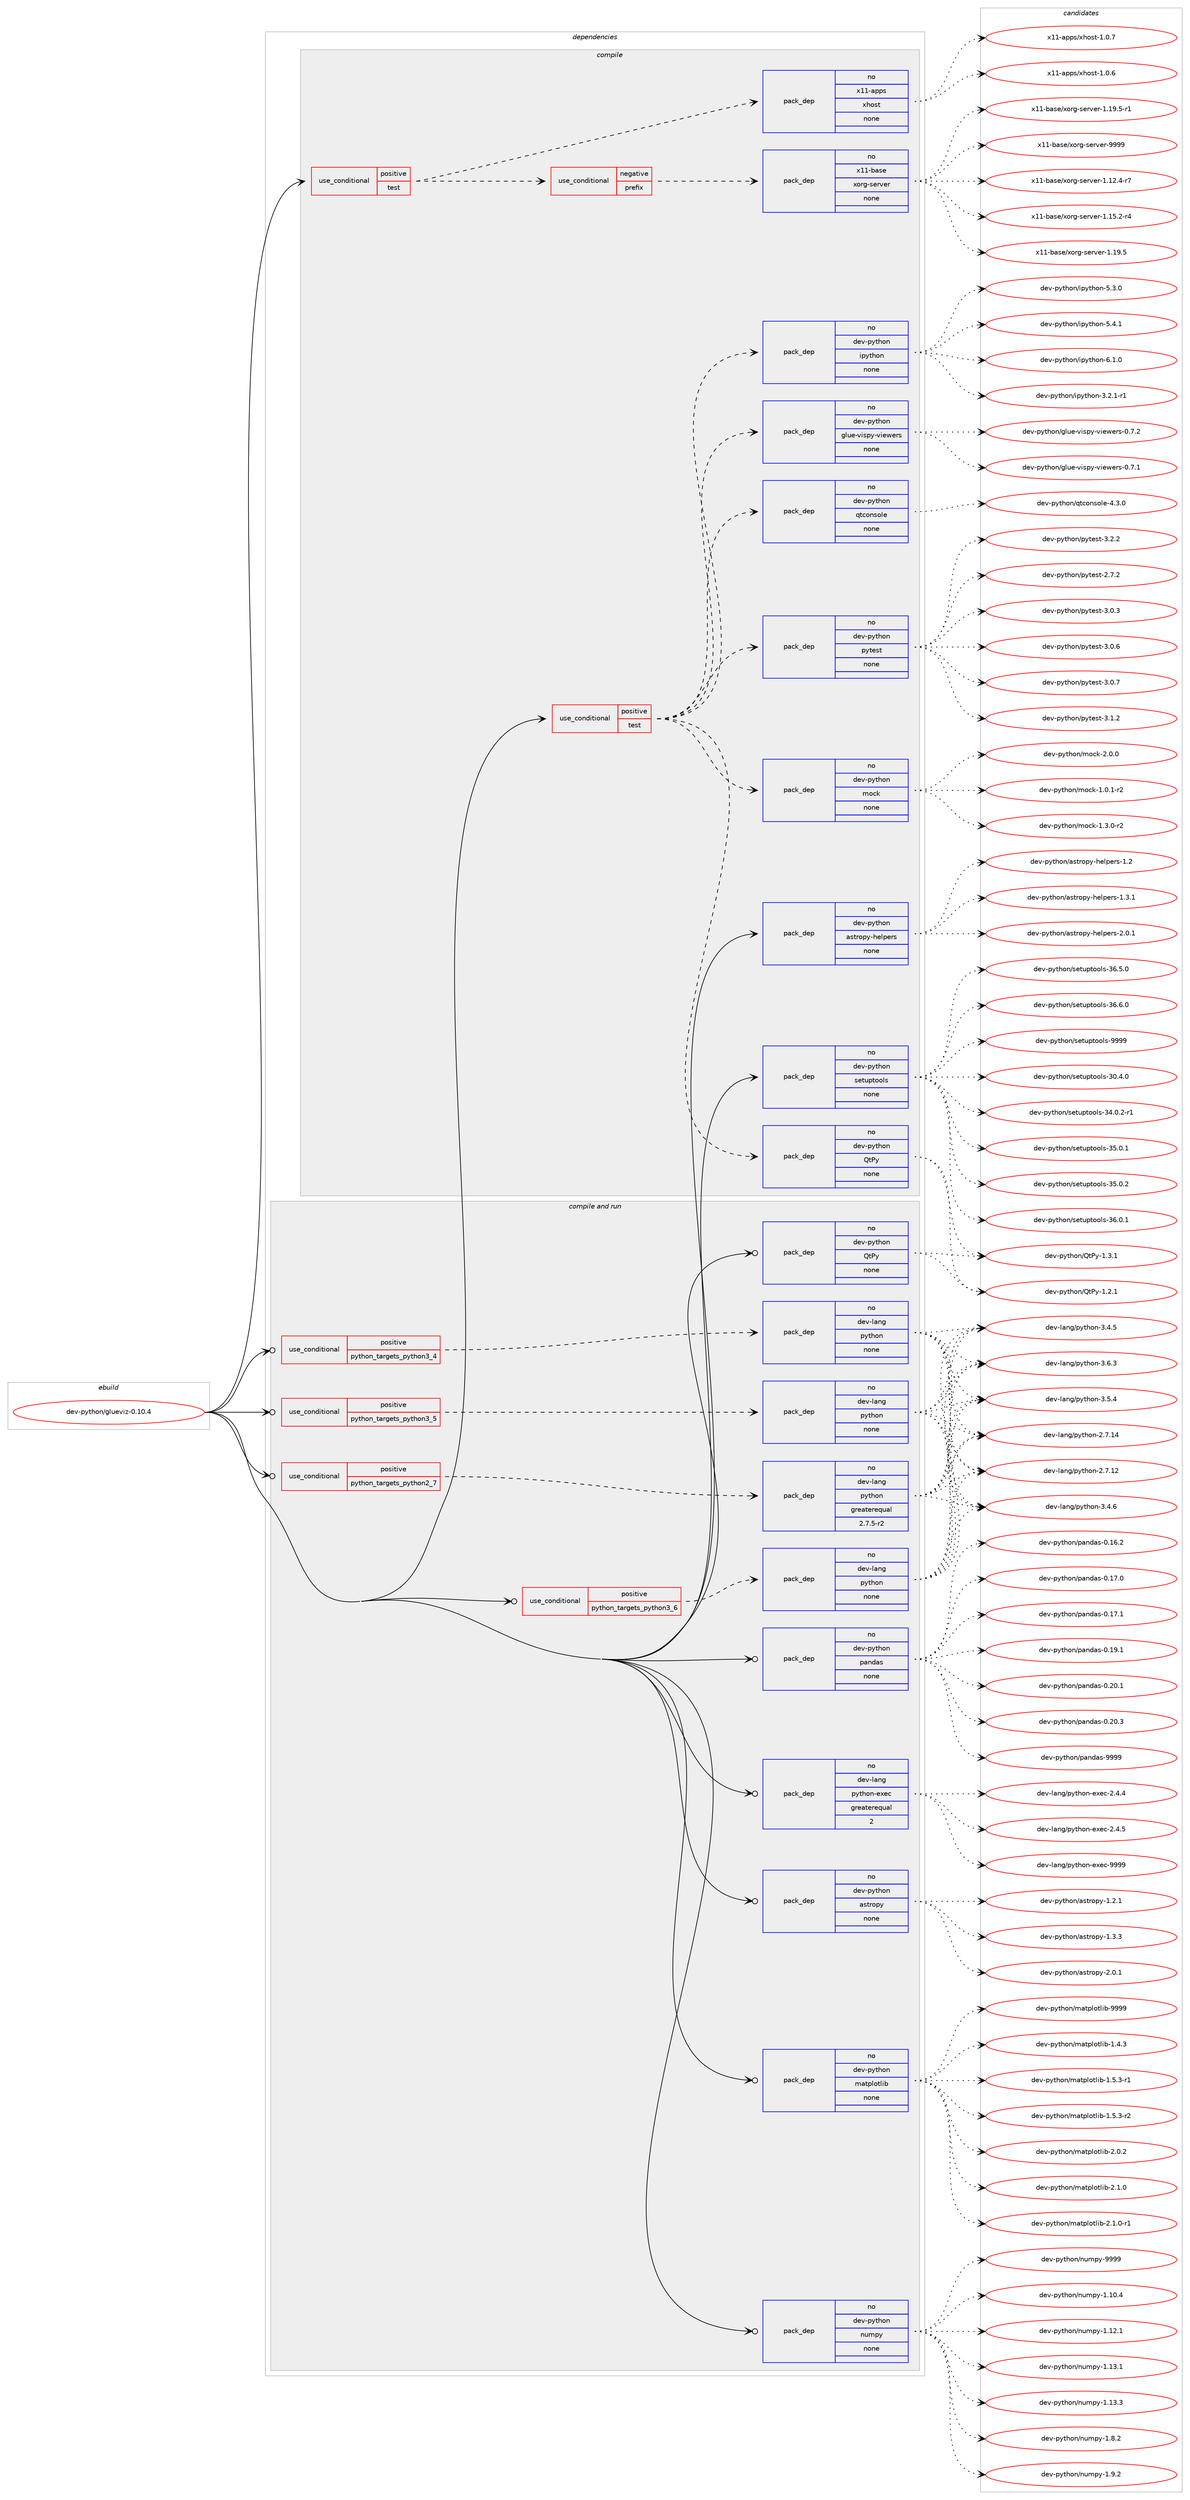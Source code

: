 digraph prolog {

# *************
# Graph options
# *************

newrank=true;
concentrate=true;
compound=true;
graph [rankdir=LR,fontname=Helvetica,fontsize=10,ranksep=1.5];#, ranksep=2.5, nodesep=0.2];
edge  [arrowhead=vee];
node  [fontname=Helvetica,fontsize=10];

# **********
# The ebuild
# **********

subgraph cluster_leftcol {
color=gray;
rank=same;
label=<<i>ebuild</i>>;
id [label="dev-python/glueviz-0.10.4", color=red, width=4, href="../dev-python/glueviz-0.10.4.svg"];
}

# ****************
# The dependencies
# ****************

subgraph cluster_midcol {
color=gray;
label=<<i>dependencies</i>>;
subgraph cluster_compile {
fillcolor="#eeeeee";
style=filled;
label=<<i>compile</i>>;
subgraph cond33346 {
dependency159223 [label=<<TABLE BORDER="0" CELLBORDER="1" CELLSPACING="0" CELLPADDING="4"><TR><TD ROWSPAN="3" CELLPADDING="10">use_conditional</TD></TR><TR><TD>positive</TD></TR><TR><TD>test</TD></TR></TABLE>>, shape=none, color=red];
subgraph cond33347 {
dependency159224 [label=<<TABLE BORDER="0" CELLBORDER="1" CELLSPACING="0" CELLPADDING="4"><TR><TD ROWSPAN="3" CELLPADDING="10">use_conditional</TD></TR><TR><TD>negative</TD></TR><TR><TD>prefix</TD></TR></TABLE>>, shape=none, color=red];
subgraph pack122037 {
dependency159225 [label=<<TABLE BORDER="0" CELLBORDER="1" CELLSPACING="0" CELLPADDING="4" WIDTH="220"><TR><TD ROWSPAN="6" CELLPADDING="30">pack_dep</TD></TR><TR><TD WIDTH="110">no</TD></TR><TR><TD>x11-base</TD></TR><TR><TD>xorg-server</TD></TR><TR><TD>none</TD></TR><TR><TD></TD></TR></TABLE>>, shape=none, color=blue];
}
dependency159224:e -> dependency159225:w [weight=20,style="dashed",arrowhead="vee"];
}
dependency159223:e -> dependency159224:w [weight=20,style="dashed",arrowhead="vee"];
subgraph pack122038 {
dependency159226 [label=<<TABLE BORDER="0" CELLBORDER="1" CELLSPACING="0" CELLPADDING="4" WIDTH="220"><TR><TD ROWSPAN="6" CELLPADDING="30">pack_dep</TD></TR><TR><TD WIDTH="110">no</TD></TR><TR><TD>x11-apps</TD></TR><TR><TD>xhost</TD></TR><TR><TD>none</TD></TR><TR><TD></TD></TR></TABLE>>, shape=none, color=blue];
}
dependency159223:e -> dependency159226:w [weight=20,style="dashed",arrowhead="vee"];
}
id:e -> dependency159223:w [weight=20,style="solid",arrowhead="vee"];
subgraph cond33348 {
dependency159227 [label=<<TABLE BORDER="0" CELLBORDER="1" CELLSPACING="0" CELLPADDING="4"><TR><TD ROWSPAN="3" CELLPADDING="10">use_conditional</TD></TR><TR><TD>positive</TD></TR><TR><TD>test</TD></TR></TABLE>>, shape=none, color=red];
subgraph pack122039 {
dependency159228 [label=<<TABLE BORDER="0" CELLBORDER="1" CELLSPACING="0" CELLPADDING="4" WIDTH="220"><TR><TD ROWSPAN="6" CELLPADDING="30">pack_dep</TD></TR><TR><TD WIDTH="110">no</TD></TR><TR><TD>dev-python</TD></TR><TR><TD>glue-vispy-viewers</TD></TR><TR><TD>none</TD></TR><TR><TD></TD></TR></TABLE>>, shape=none, color=blue];
}
dependency159227:e -> dependency159228:w [weight=20,style="dashed",arrowhead="vee"];
subgraph pack122040 {
dependency159229 [label=<<TABLE BORDER="0" CELLBORDER="1" CELLSPACING="0" CELLPADDING="4" WIDTH="220"><TR><TD ROWSPAN="6" CELLPADDING="30">pack_dep</TD></TR><TR><TD WIDTH="110">no</TD></TR><TR><TD>dev-python</TD></TR><TR><TD>ipython</TD></TR><TR><TD>none</TD></TR><TR><TD></TD></TR></TABLE>>, shape=none, color=blue];
}
dependency159227:e -> dependency159229:w [weight=20,style="dashed",arrowhead="vee"];
subgraph pack122041 {
dependency159230 [label=<<TABLE BORDER="0" CELLBORDER="1" CELLSPACING="0" CELLPADDING="4" WIDTH="220"><TR><TD ROWSPAN="6" CELLPADDING="30">pack_dep</TD></TR><TR><TD WIDTH="110">no</TD></TR><TR><TD>dev-python</TD></TR><TR><TD>mock</TD></TR><TR><TD>none</TD></TR><TR><TD></TD></TR></TABLE>>, shape=none, color=blue];
}
dependency159227:e -> dependency159230:w [weight=20,style="dashed",arrowhead="vee"];
subgraph pack122042 {
dependency159231 [label=<<TABLE BORDER="0" CELLBORDER="1" CELLSPACING="0" CELLPADDING="4" WIDTH="220"><TR><TD ROWSPAN="6" CELLPADDING="30">pack_dep</TD></TR><TR><TD WIDTH="110">no</TD></TR><TR><TD>dev-python</TD></TR><TR><TD>pytest</TD></TR><TR><TD>none</TD></TR><TR><TD></TD></TR></TABLE>>, shape=none, color=blue];
}
dependency159227:e -> dependency159231:w [weight=20,style="dashed",arrowhead="vee"];
subgraph pack122043 {
dependency159232 [label=<<TABLE BORDER="0" CELLBORDER="1" CELLSPACING="0" CELLPADDING="4" WIDTH="220"><TR><TD ROWSPAN="6" CELLPADDING="30">pack_dep</TD></TR><TR><TD WIDTH="110">no</TD></TR><TR><TD>dev-python</TD></TR><TR><TD>qtconsole</TD></TR><TR><TD>none</TD></TR><TR><TD></TD></TR></TABLE>>, shape=none, color=blue];
}
dependency159227:e -> dependency159232:w [weight=20,style="dashed",arrowhead="vee"];
subgraph pack122044 {
dependency159233 [label=<<TABLE BORDER="0" CELLBORDER="1" CELLSPACING="0" CELLPADDING="4" WIDTH="220"><TR><TD ROWSPAN="6" CELLPADDING="30">pack_dep</TD></TR><TR><TD WIDTH="110">no</TD></TR><TR><TD>dev-python</TD></TR><TR><TD>QtPy</TD></TR><TR><TD>none</TD></TR><TR><TD></TD></TR></TABLE>>, shape=none, color=blue];
}
dependency159227:e -> dependency159233:w [weight=20,style="dashed",arrowhead="vee"];
}
id:e -> dependency159227:w [weight=20,style="solid",arrowhead="vee"];
subgraph pack122045 {
dependency159234 [label=<<TABLE BORDER="0" CELLBORDER="1" CELLSPACING="0" CELLPADDING="4" WIDTH="220"><TR><TD ROWSPAN="6" CELLPADDING="30">pack_dep</TD></TR><TR><TD WIDTH="110">no</TD></TR><TR><TD>dev-python</TD></TR><TR><TD>astropy-helpers</TD></TR><TR><TD>none</TD></TR><TR><TD></TD></TR></TABLE>>, shape=none, color=blue];
}
id:e -> dependency159234:w [weight=20,style="solid",arrowhead="vee"];
subgraph pack122046 {
dependency159235 [label=<<TABLE BORDER="0" CELLBORDER="1" CELLSPACING="0" CELLPADDING="4" WIDTH="220"><TR><TD ROWSPAN="6" CELLPADDING="30">pack_dep</TD></TR><TR><TD WIDTH="110">no</TD></TR><TR><TD>dev-python</TD></TR><TR><TD>setuptools</TD></TR><TR><TD>none</TD></TR><TR><TD></TD></TR></TABLE>>, shape=none, color=blue];
}
id:e -> dependency159235:w [weight=20,style="solid",arrowhead="vee"];
}
subgraph cluster_compileandrun {
fillcolor="#eeeeee";
style=filled;
label=<<i>compile and run</i>>;
subgraph cond33349 {
dependency159236 [label=<<TABLE BORDER="0" CELLBORDER="1" CELLSPACING="0" CELLPADDING="4"><TR><TD ROWSPAN="3" CELLPADDING="10">use_conditional</TD></TR><TR><TD>positive</TD></TR><TR><TD>python_targets_python2_7</TD></TR></TABLE>>, shape=none, color=red];
subgraph pack122047 {
dependency159237 [label=<<TABLE BORDER="0" CELLBORDER="1" CELLSPACING="0" CELLPADDING="4" WIDTH="220"><TR><TD ROWSPAN="6" CELLPADDING="30">pack_dep</TD></TR><TR><TD WIDTH="110">no</TD></TR><TR><TD>dev-lang</TD></TR><TR><TD>python</TD></TR><TR><TD>greaterequal</TD></TR><TR><TD>2.7.5-r2</TD></TR></TABLE>>, shape=none, color=blue];
}
dependency159236:e -> dependency159237:w [weight=20,style="dashed",arrowhead="vee"];
}
id:e -> dependency159236:w [weight=20,style="solid",arrowhead="odotvee"];
subgraph cond33350 {
dependency159238 [label=<<TABLE BORDER="0" CELLBORDER="1" CELLSPACING="0" CELLPADDING="4"><TR><TD ROWSPAN="3" CELLPADDING="10">use_conditional</TD></TR><TR><TD>positive</TD></TR><TR><TD>python_targets_python3_4</TD></TR></TABLE>>, shape=none, color=red];
subgraph pack122048 {
dependency159239 [label=<<TABLE BORDER="0" CELLBORDER="1" CELLSPACING="0" CELLPADDING="4" WIDTH="220"><TR><TD ROWSPAN="6" CELLPADDING="30">pack_dep</TD></TR><TR><TD WIDTH="110">no</TD></TR><TR><TD>dev-lang</TD></TR><TR><TD>python</TD></TR><TR><TD>none</TD></TR><TR><TD></TD></TR></TABLE>>, shape=none, color=blue];
}
dependency159238:e -> dependency159239:w [weight=20,style="dashed",arrowhead="vee"];
}
id:e -> dependency159238:w [weight=20,style="solid",arrowhead="odotvee"];
subgraph cond33351 {
dependency159240 [label=<<TABLE BORDER="0" CELLBORDER="1" CELLSPACING="0" CELLPADDING="4"><TR><TD ROWSPAN="3" CELLPADDING="10">use_conditional</TD></TR><TR><TD>positive</TD></TR><TR><TD>python_targets_python3_5</TD></TR></TABLE>>, shape=none, color=red];
subgraph pack122049 {
dependency159241 [label=<<TABLE BORDER="0" CELLBORDER="1" CELLSPACING="0" CELLPADDING="4" WIDTH="220"><TR><TD ROWSPAN="6" CELLPADDING="30">pack_dep</TD></TR><TR><TD WIDTH="110">no</TD></TR><TR><TD>dev-lang</TD></TR><TR><TD>python</TD></TR><TR><TD>none</TD></TR><TR><TD></TD></TR></TABLE>>, shape=none, color=blue];
}
dependency159240:e -> dependency159241:w [weight=20,style="dashed",arrowhead="vee"];
}
id:e -> dependency159240:w [weight=20,style="solid",arrowhead="odotvee"];
subgraph cond33352 {
dependency159242 [label=<<TABLE BORDER="0" CELLBORDER="1" CELLSPACING="0" CELLPADDING="4"><TR><TD ROWSPAN="3" CELLPADDING="10">use_conditional</TD></TR><TR><TD>positive</TD></TR><TR><TD>python_targets_python3_6</TD></TR></TABLE>>, shape=none, color=red];
subgraph pack122050 {
dependency159243 [label=<<TABLE BORDER="0" CELLBORDER="1" CELLSPACING="0" CELLPADDING="4" WIDTH="220"><TR><TD ROWSPAN="6" CELLPADDING="30">pack_dep</TD></TR><TR><TD WIDTH="110">no</TD></TR><TR><TD>dev-lang</TD></TR><TR><TD>python</TD></TR><TR><TD>none</TD></TR><TR><TD></TD></TR></TABLE>>, shape=none, color=blue];
}
dependency159242:e -> dependency159243:w [weight=20,style="dashed",arrowhead="vee"];
}
id:e -> dependency159242:w [weight=20,style="solid",arrowhead="odotvee"];
subgraph pack122051 {
dependency159244 [label=<<TABLE BORDER="0" CELLBORDER="1" CELLSPACING="0" CELLPADDING="4" WIDTH="220"><TR><TD ROWSPAN="6" CELLPADDING="30">pack_dep</TD></TR><TR><TD WIDTH="110">no</TD></TR><TR><TD>dev-lang</TD></TR><TR><TD>python-exec</TD></TR><TR><TD>greaterequal</TD></TR><TR><TD>2</TD></TR></TABLE>>, shape=none, color=blue];
}
id:e -> dependency159244:w [weight=20,style="solid",arrowhead="odotvee"];
subgraph pack122052 {
dependency159245 [label=<<TABLE BORDER="0" CELLBORDER="1" CELLSPACING="0" CELLPADDING="4" WIDTH="220"><TR><TD ROWSPAN="6" CELLPADDING="30">pack_dep</TD></TR><TR><TD WIDTH="110">no</TD></TR><TR><TD>dev-python</TD></TR><TR><TD>QtPy</TD></TR><TR><TD>none</TD></TR><TR><TD></TD></TR></TABLE>>, shape=none, color=blue];
}
id:e -> dependency159245:w [weight=20,style="solid",arrowhead="odotvee"];
subgraph pack122053 {
dependency159246 [label=<<TABLE BORDER="0" CELLBORDER="1" CELLSPACING="0" CELLPADDING="4" WIDTH="220"><TR><TD ROWSPAN="6" CELLPADDING="30">pack_dep</TD></TR><TR><TD WIDTH="110">no</TD></TR><TR><TD>dev-python</TD></TR><TR><TD>astropy</TD></TR><TR><TD>none</TD></TR><TR><TD></TD></TR></TABLE>>, shape=none, color=blue];
}
id:e -> dependency159246:w [weight=20,style="solid",arrowhead="odotvee"];
subgraph pack122054 {
dependency159247 [label=<<TABLE BORDER="0" CELLBORDER="1" CELLSPACING="0" CELLPADDING="4" WIDTH="220"><TR><TD ROWSPAN="6" CELLPADDING="30">pack_dep</TD></TR><TR><TD WIDTH="110">no</TD></TR><TR><TD>dev-python</TD></TR><TR><TD>matplotlib</TD></TR><TR><TD>none</TD></TR><TR><TD></TD></TR></TABLE>>, shape=none, color=blue];
}
id:e -> dependency159247:w [weight=20,style="solid",arrowhead="odotvee"];
subgraph pack122055 {
dependency159248 [label=<<TABLE BORDER="0" CELLBORDER="1" CELLSPACING="0" CELLPADDING="4" WIDTH="220"><TR><TD ROWSPAN="6" CELLPADDING="30">pack_dep</TD></TR><TR><TD WIDTH="110">no</TD></TR><TR><TD>dev-python</TD></TR><TR><TD>numpy</TD></TR><TR><TD>none</TD></TR><TR><TD></TD></TR></TABLE>>, shape=none, color=blue];
}
id:e -> dependency159248:w [weight=20,style="solid",arrowhead="odotvee"];
subgraph pack122056 {
dependency159249 [label=<<TABLE BORDER="0" CELLBORDER="1" CELLSPACING="0" CELLPADDING="4" WIDTH="220"><TR><TD ROWSPAN="6" CELLPADDING="30">pack_dep</TD></TR><TR><TD WIDTH="110">no</TD></TR><TR><TD>dev-python</TD></TR><TR><TD>pandas</TD></TR><TR><TD>none</TD></TR><TR><TD></TD></TR></TABLE>>, shape=none, color=blue];
}
id:e -> dependency159249:w [weight=20,style="solid",arrowhead="odotvee"];
}
subgraph cluster_run {
fillcolor="#eeeeee";
style=filled;
label=<<i>run</i>>;
}
}

# **************
# The candidates
# **************

subgraph cluster_choices {
rank=same;
color=gray;
label=<<i>candidates</i>>;

subgraph choice122037 {
color=black;
nodesep=1;
choice12049494598971151014712011111410345115101114118101114454946495046524511455 [label="x11-base/xorg-server-1.12.4-r7", color=red, width=4,href="../x11-base/xorg-server-1.12.4-r7.svg"];
choice12049494598971151014712011111410345115101114118101114454946495346504511452 [label="x11-base/xorg-server-1.15.2-r4", color=red, width=4,href="../x11-base/xorg-server-1.15.2-r4.svg"];
choice1204949459897115101471201111141034511510111411810111445494649574653 [label="x11-base/xorg-server-1.19.5", color=red, width=4,href="../x11-base/xorg-server-1.19.5.svg"];
choice12049494598971151014712011111410345115101114118101114454946495746534511449 [label="x11-base/xorg-server-1.19.5-r1", color=red, width=4,href="../x11-base/xorg-server-1.19.5-r1.svg"];
choice120494945989711510147120111114103451151011141181011144557575757 [label="x11-base/xorg-server-9999", color=red, width=4,href="../x11-base/xorg-server-9999.svg"];
dependency159225:e -> choice12049494598971151014712011111410345115101114118101114454946495046524511455:w [style=dotted,weight="100"];
dependency159225:e -> choice12049494598971151014712011111410345115101114118101114454946495346504511452:w [style=dotted,weight="100"];
dependency159225:e -> choice1204949459897115101471201111141034511510111411810111445494649574653:w [style=dotted,weight="100"];
dependency159225:e -> choice12049494598971151014712011111410345115101114118101114454946495746534511449:w [style=dotted,weight="100"];
dependency159225:e -> choice120494945989711510147120111114103451151011141181011144557575757:w [style=dotted,weight="100"];
}
subgraph choice122038 {
color=black;
nodesep=1;
choice1204949459711211211547120104111115116454946484654 [label="x11-apps/xhost-1.0.6", color=red, width=4,href="../x11-apps/xhost-1.0.6.svg"];
choice1204949459711211211547120104111115116454946484655 [label="x11-apps/xhost-1.0.7", color=red, width=4,href="../x11-apps/xhost-1.0.7.svg"];
dependency159226:e -> choice1204949459711211211547120104111115116454946484654:w [style=dotted,weight="100"];
dependency159226:e -> choice1204949459711211211547120104111115116454946484655:w [style=dotted,weight="100"];
}
subgraph choice122039 {
color=black;
nodesep=1;
choice10010111845112121116104111110471031081171014511810511511212145118105101119101114115454846554649 [label="dev-python/glue-vispy-viewers-0.7.1", color=red, width=4,href="../dev-python/glue-vispy-viewers-0.7.1.svg"];
choice10010111845112121116104111110471031081171014511810511511212145118105101119101114115454846554650 [label="dev-python/glue-vispy-viewers-0.7.2", color=red, width=4,href="../dev-python/glue-vispy-viewers-0.7.2.svg"];
dependency159228:e -> choice10010111845112121116104111110471031081171014511810511511212145118105101119101114115454846554649:w [style=dotted,weight="100"];
dependency159228:e -> choice10010111845112121116104111110471031081171014511810511511212145118105101119101114115454846554650:w [style=dotted,weight="100"];
}
subgraph choice122040 {
color=black;
nodesep=1;
choice10010111845112121116104111110471051121211161041111104551465046494511449 [label="dev-python/ipython-3.2.1-r1", color=red, width=4,href="../dev-python/ipython-3.2.1-r1.svg"];
choice1001011184511212111610411111047105112121116104111110455346514648 [label="dev-python/ipython-5.3.0", color=red, width=4,href="../dev-python/ipython-5.3.0.svg"];
choice1001011184511212111610411111047105112121116104111110455346524649 [label="dev-python/ipython-5.4.1", color=red, width=4,href="../dev-python/ipython-5.4.1.svg"];
choice1001011184511212111610411111047105112121116104111110455446494648 [label="dev-python/ipython-6.1.0", color=red, width=4,href="../dev-python/ipython-6.1.0.svg"];
dependency159229:e -> choice10010111845112121116104111110471051121211161041111104551465046494511449:w [style=dotted,weight="100"];
dependency159229:e -> choice1001011184511212111610411111047105112121116104111110455346514648:w [style=dotted,weight="100"];
dependency159229:e -> choice1001011184511212111610411111047105112121116104111110455346524649:w [style=dotted,weight="100"];
dependency159229:e -> choice1001011184511212111610411111047105112121116104111110455446494648:w [style=dotted,weight="100"];
}
subgraph choice122041 {
color=black;
nodesep=1;
choice1001011184511212111610411111047109111991074549464846494511450 [label="dev-python/mock-1.0.1-r2", color=red, width=4,href="../dev-python/mock-1.0.1-r2.svg"];
choice1001011184511212111610411111047109111991074549465146484511450 [label="dev-python/mock-1.3.0-r2", color=red, width=4,href="../dev-python/mock-1.3.0-r2.svg"];
choice100101118451121211161041111104710911199107455046484648 [label="dev-python/mock-2.0.0", color=red, width=4,href="../dev-python/mock-2.0.0.svg"];
dependency159230:e -> choice1001011184511212111610411111047109111991074549464846494511450:w [style=dotted,weight="100"];
dependency159230:e -> choice1001011184511212111610411111047109111991074549465146484511450:w [style=dotted,weight="100"];
dependency159230:e -> choice100101118451121211161041111104710911199107455046484648:w [style=dotted,weight="100"];
}
subgraph choice122042 {
color=black;
nodesep=1;
choice1001011184511212111610411111047112121116101115116455046554650 [label="dev-python/pytest-2.7.2", color=red, width=4,href="../dev-python/pytest-2.7.2.svg"];
choice1001011184511212111610411111047112121116101115116455146484651 [label="dev-python/pytest-3.0.3", color=red, width=4,href="../dev-python/pytest-3.0.3.svg"];
choice1001011184511212111610411111047112121116101115116455146484654 [label="dev-python/pytest-3.0.6", color=red, width=4,href="../dev-python/pytest-3.0.6.svg"];
choice1001011184511212111610411111047112121116101115116455146484655 [label="dev-python/pytest-3.0.7", color=red, width=4,href="../dev-python/pytest-3.0.7.svg"];
choice1001011184511212111610411111047112121116101115116455146494650 [label="dev-python/pytest-3.1.2", color=red, width=4,href="../dev-python/pytest-3.1.2.svg"];
choice1001011184511212111610411111047112121116101115116455146504650 [label="dev-python/pytest-3.2.2", color=red, width=4,href="../dev-python/pytest-3.2.2.svg"];
dependency159231:e -> choice1001011184511212111610411111047112121116101115116455046554650:w [style=dotted,weight="100"];
dependency159231:e -> choice1001011184511212111610411111047112121116101115116455146484651:w [style=dotted,weight="100"];
dependency159231:e -> choice1001011184511212111610411111047112121116101115116455146484654:w [style=dotted,weight="100"];
dependency159231:e -> choice1001011184511212111610411111047112121116101115116455146484655:w [style=dotted,weight="100"];
dependency159231:e -> choice1001011184511212111610411111047112121116101115116455146494650:w [style=dotted,weight="100"];
dependency159231:e -> choice1001011184511212111610411111047112121116101115116455146504650:w [style=dotted,weight="100"];
}
subgraph choice122043 {
color=black;
nodesep=1;
choice100101118451121211161041111104711311699111110115111108101455246514648 [label="dev-python/qtconsole-4.3.0", color=red, width=4,href="../dev-python/qtconsole-4.3.0.svg"];
dependency159232:e -> choice100101118451121211161041111104711311699111110115111108101455246514648:w [style=dotted,weight="100"];
}
subgraph choice122044 {
color=black;
nodesep=1;
choice10010111845112121116104111110478111680121454946504649 [label="dev-python/QtPy-1.2.1", color=red, width=4,href="../dev-python/QtPy-1.2.1.svg"];
choice10010111845112121116104111110478111680121454946514649 [label="dev-python/QtPy-1.3.1", color=red, width=4,href="../dev-python/QtPy-1.3.1.svg"];
dependency159233:e -> choice10010111845112121116104111110478111680121454946504649:w [style=dotted,weight="100"];
dependency159233:e -> choice10010111845112121116104111110478111680121454946514649:w [style=dotted,weight="100"];
}
subgraph choice122045 {
color=black;
nodesep=1;
choice1001011184511212111610411111047971151161141111121214510410110811210111411545494650 [label="dev-python/astropy-helpers-1.2", color=red, width=4,href="../dev-python/astropy-helpers-1.2.svg"];
choice10010111845112121116104111110479711511611411111212145104101108112101114115454946514649 [label="dev-python/astropy-helpers-1.3.1", color=red, width=4,href="../dev-python/astropy-helpers-1.3.1.svg"];
choice10010111845112121116104111110479711511611411111212145104101108112101114115455046484649 [label="dev-python/astropy-helpers-2.0.1", color=red, width=4,href="../dev-python/astropy-helpers-2.0.1.svg"];
dependency159234:e -> choice1001011184511212111610411111047971151161141111121214510410110811210111411545494650:w [style=dotted,weight="100"];
dependency159234:e -> choice10010111845112121116104111110479711511611411111212145104101108112101114115454946514649:w [style=dotted,weight="100"];
dependency159234:e -> choice10010111845112121116104111110479711511611411111212145104101108112101114115455046484649:w [style=dotted,weight="100"];
}
subgraph choice122046 {
color=black;
nodesep=1;
choice100101118451121211161041111104711510111611711211611111110811545514846524648 [label="dev-python/setuptools-30.4.0", color=red, width=4,href="../dev-python/setuptools-30.4.0.svg"];
choice1001011184511212111610411111047115101116117112116111111108115455152464846504511449 [label="dev-python/setuptools-34.0.2-r1", color=red, width=4,href="../dev-python/setuptools-34.0.2-r1.svg"];
choice100101118451121211161041111104711510111611711211611111110811545515346484649 [label="dev-python/setuptools-35.0.1", color=red, width=4,href="../dev-python/setuptools-35.0.1.svg"];
choice100101118451121211161041111104711510111611711211611111110811545515346484650 [label="dev-python/setuptools-35.0.2", color=red, width=4,href="../dev-python/setuptools-35.0.2.svg"];
choice100101118451121211161041111104711510111611711211611111110811545515446484649 [label="dev-python/setuptools-36.0.1", color=red, width=4,href="../dev-python/setuptools-36.0.1.svg"];
choice100101118451121211161041111104711510111611711211611111110811545515446534648 [label="dev-python/setuptools-36.5.0", color=red, width=4,href="../dev-python/setuptools-36.5.0.svg"];
choice100101118451121211161041111104711510111611711211611111110811545515446544648 [label="dev-python/setuptools-36.6.0", color=red, width=4,href="../dev-python/setuptools-36.6.0.svg"];
choice10010111845112121116104111110471151011161171121161111111081154557575757 [label="dev-python/setuptools-9999", color=red, width=4,href="../dev-python/setuptools-9999.svg"];
dependency159235:e -> choice100101118451121211161041111104711510111611711211611111110811545514846524648:w [style=dotted,weight="100"];
dependency159235:e -> choice1001011184511212111610411111047115101116117112116111111108115455152464846504511449:w [style=dotted,weight="100"];
dependency159235:e -> choice100101118451121211161041111104711510111611711211611111110811545515346484649:w [style=dotted,weight="100"];
dependency159235:e -> choice100101118451121211161041111104711510111611711211611111110811545515346484650:w [style=dotted,weight="100"];
dependency159235:e -> choice100101118451121211161041111104711510111611711211611111110811545515446484649:w [style=dotted,weight="100"];
dependency159235:e -> choice100101118451121211161041111104711510111611711211611111110811545515446534648:w [style=dotted,weight="100"];
dependency159235:e -> choice100101118451121211161041111104711510111611711211611111110811545515446544648:w [style=dotted,weight="100"];
dependency159235:e -> choice10010111845112121116104111110471151011161171121161111111081154557575757:w [style=dotted,weight="100"];
}
subgraph choice122047 {
color=black;
nodesep=1;
choice10010111845108971101034711212111610411111045504655464950 [label="dev-lang/python-2.7.12", color=red, width=4,href="../dev-lang/python-2.7.12.svg"];
choice10010111845108971101034711212111610411111045504655464952 [label="dev-lang/python-2.7.14", color=red, width=4,href="../dev-lang/python-2.7.14.svg"];
choice100101118451089711010347112121116104111110455146524653 [label="dev-lang/python-3.4.5", color=red, width=4,href="../dev-lang/python-3.4.5.svg"];
choice100101118451089711010347112121116104111110455146524654 [label="dev-lang/python-3.4.6", color=red, width=4,href="../dev-lang/python-3.4.6.svg"];
choice100101118451089711010347112121116104111110455146534652 [label="dev-lang/python-3.5.4", color=red, width=4,href="../dev-lang/python-3.5.4.svg"];
choice100101118451089711010347112121116104111110455146544651 [label="dev-lang/python-3.6.3", color=red, width=4,href="../dev-lang/python-3.6.3.svg"];
dependency159237:e -> choice10010111845108971101034711212111610411111045504655464950:w [style=dotted,weight="100"];
dependency159237:e -> choice10010111845108971101034711212111610411111045504655464952:w [style=dotted,weight="100"];
dependency159237:e -> choice100101118451089711010347112121116104111110455146524653:w [style=dotted,weight="100"];
dependency159237:e -> choice100101118451089711010347112121116104111110455146524654:w [style=dotted,weight="100"];
dependency159237:e -> choice100101118451089711010347112121116104111110455146534652:w [style=dotted,weight="100"];
dependency159237:e -> choice100101118451089711010347112121116104111110455146544651:w [style=dotted,weight="100"];
}
subgraph choice122048 {
color=black;
nodesep=1;
choice10010111845108971101034711212111610411111045504655464950 [label="dev-lang/python-2.7.12", color=red, width=4,href="../dev-lang/python-2.7.12.svg"];
choice10010111845108971101034711212111610411111045504655464952 [label="dev-lang/python-2.7.14", color=red, width=4,href="../dev-lang/python-2.7.14.svg"];
choice100101118451089711010347112121116104111110455146524653 [label="dev-lang/python-3.4.5", color=red, width=4,href="../dev-lang/python-3.4.5.svg"];
choice100101118451089711010347112121116104111110455146524654 [label="dev-lang/python-3.4.6", color=red, width=4,href="../dev-lang/python-3.4.6.svg"];
choice100101118451089711010347112121116104111110455146534652 [label="dev-lang/python-3.5.4", color=red, width=4,href="../dev-lang/python-3.5.4.svg"];
choice100101118451089711010347112121116104111110455146544651 [label="dev-lang/python-3.6.3", color=red, width=4,href="../dev-lang/python-3.6.3.svg"];
dependency159239:e -> choice10010111845108971101034711212111610411111045504655464950:w [style=dotted,weight="100"];
dependency159239:e -> choice10010111845108971101034711212111610411111045504655464952:w [style=dotted,weight="100"];
dependency159239:e -> choice100101118451089711010347112121116104111110455146524653:w [style=dotted,weight="100"];
dependency159239:e -> choice100101118451089711010347112121116104111110455146524654:w [style=dotted,weight="100"];
dependency159239:e -> choice100101118451089711010347112121116104111110455146534652:w [style=dotted,weight="100"];
dependency159239:e -> choice100101118451089711010347112121116104111110455146544651:w [style=dotted,weight="100"];
}
subgraph choice122049 {
color=black;
nodesep=1;
choice10010111845108971101034711212111610411111045504655464950 [label="dev-lang/python-2.7.12", color=red, width=4,href="../dev-lang/python-2.7.12.svg"];
choice10010111845108971101034711212111610411111045504655464952 [label="dev-lang/python-2.7.14", color=red, width=4,href="../dev-lang/python-2.7.14.svg"];
choice100101118451089711010347112121116104111110455146524653 [label="dev-lang/python-3.4.5", color=red, width=4,href="../dev-lang/python-3.4.5.svg"];
choice100101118451089711010347112121116104111110455146524654 [label="dev-lang/python-3.4.6", color=red, width=4,href="../dev-lang/python-3.4.6.svg"];
choice100101118451089711010347112121116104111110455146534652 [label="dev-lang/python-3.5.4", color=red, width=4,href="../dev-lang/python-3.5.4.svg"];
choice100101118451089711010347112121116104111110455146544651 [label="dev-lang/python-3.6.3", color=red, width=4,href="../dev-lang/python-3.6.3.svg"];
dependency159241:e -> choice10010111845108971101034711212111610411111045504655464950:w [style=dotted,weight="100"];
dependency159241:e -> choice10010111845108971101034711212111610411111045504655464952:w [style=dotted,weight="100"];
dependency159241:e -> choice100101118451089711010347112121116104111110455146524653:w [style=dotted,weight="100"];
dependency159241:e -> choice100101118451089711010347112121116104111110455146524654:w [style=dotted,weight="100"];
dependency159241:e -> choice100101118451089711010347112121116104111110455146534652:w [style=dotted,weight="100"];
dependency159241:e -> choice100101118451089711010347112121116104111110455146544651:w [style=dotted,weight="100"];
}
subgraph choice122050 {
color=black;
nodesep=1;
choice10010111845108971101034711212111610411111045504655464950 [label="dev-lang/python-2.7.12", color=red, width=4,href="../dev-lang/python-2.7.12.svg"];
choice10010111845108971101034711212111610411111045504655464952 [label="dev-lang/python-2.7.14", color=red, width=4,href="../dev-lang/python-2.7.14.svg"];
choice100101118451089711010347112121116104111110455146524653 [label="dev-lang/python-3.4.5", color=red, width=4,href="../dev-lang/python-3.4.5.svg"];
choice100101118451089711010347112121116104111110455146524654 [label="dev-lang/python-3.4.6", color=red, width=4,href="../dev-lang/python-3.4.6.svg"];
choice100101118451089711010347112121116104111110455146534652 [label="dev-lang/python-3.5.4", color=red, width=4,href="../dev-lang/python-3.5.4.svg"];
choice100101118451089711010347112121116104111110455146544651 [label="dev-lang/python-3.6.3", color=red, width=4,href="../dev-lang/python-3.6.3.svg"];
dependency159243:e -> choice10010111845108971101034711212111610411111045504655464950:w [style=dotted,weight="100"];
dependency159243:e -> choice10010111845108971101034711212111610411111045504655464952:w [style=dotted,weight="100"];
dependency159243:e -> choice100101118451089711010347112121116104111110455146524653:w [style=dotted,weight="100"];
dependency159243:e -> choice100101118451089711010347112121116104111110455146524654:w [style=dotted,weight="100"];
dependency159243:e -> choice100101118451089711010347112121116104111110455146534652:w [style=dotted,weight="100"];
dependency159243:e -> choice100101118451089711010347112121116104111110455146544651:w [style=dotted,weight="100"];
}
subgraph choice122051 {
color=black;
nodesep=1;
choice1001011184510897110103471121211161041111104510112010199455046524652 [label="dev-lang/python-exec-2.4.4", color=red, width=4,href="../dev-lang/python-exec-2.4.4.svg"];
choice1001011184510897110103471121211161041111104510112010199455046524653 [label="dev-lang/python-exec-2.4.5", color=red, width=4,href="../dev-lang/python-exec-2.4.5.svg"];
choice10010111845108971101034711212111610411111045101120101994557575757 [label="dev-lang/python-exec-9999", color=red, width=4,href="../dev-lang/python-exec-9999.svg"];
dependency159244:e -> choice1001011184510897110103471121211161041111104510112010199455046524652:w [style=dotted,weight="100"];
dependency159244:e -> choice1001011184510897110103471121211161041111104510112010199455046524653:w [style=dotted,weight="100"];
dependency159244:e -> choice10010111845108971101034711212111610411111045101120101994557575757:w [style=dotted,weight="100"];
}
subgraph choice122052 {
color=black;
nodesep=1;
choice10010111845112121116104111110478111680121454946504649 [label="dev-python/QtPy-1.2.1", color=red, width=4,href="../dev-python/QtPy-1.2.1.svg"];
choice10010111845112121116104111110478111680121454946514649 [label="dev-python/QtPy-1.3.1", color=red, width=4,href="../dev-python/QtPy-1.3.1.svg"];
dependency159245:e -> choice10010111845112121116104111110478111680121454946504649:w [style=dotted,weight="100"];
dependency159245:e -> choice10010111845112121116104111110478111680121454946514649:w [style=dotted,weight="100"];
}
subgraph choice122053 {
color=black;
nodesep=1;
choice100101118451121211161041111104797115116114111112121454946504649 [label="dev-python/astropy-1.2.1", color=red, width=4,href="../dev-python/astropy-1.2.1.svg"];
choice100101118451121211161041111104797115116114111112121454946514651 [label="dev-python/astropy-1.3.3", color=red, width=4,href="../dev-python/astropy-1.3.3.svg"];
choice100101118451121211161041111104797115116114111112121455046484649 [label="dev-python/astropy-2.0.1", color=red, width=4,href="../dev-python/astropy-2.0.1.svg"];
dependency159246:e -> choice100101118451121211161041111104797115116114111112121454946504649:w [style=dotted,weight="100"];
dependency159246:e -> choice100101118451121211161041111104797115116114111112121454946514651:w [style=dotted,weight="100"];
dependency159246:e -> choice100101118451121211161041111104797115116114111112121455046484649:w [style=dotted,weight="100"];
}
subgraph choice122054 {
color=black;
nodesep=1;
choice10010111845112121116104111110471099711611210811111610810598454946524651 [label="dev-python/matplotlib-1.4.3", color=red, width=4,href="../dev-python/matplotlib-1.4.3.svg"];
choice100101118451121211161041111104710997116112108111116108105984549465346514511449 [label="dev-python/matplotlib-1.5.3-r1", color=red, width=4,href="../dev-python/matplotlib-1.5.3-r1.svg"];
choice100101118451121211161041111104710997116112108111116108105984549465346514511450 [label="dev-python/matplotlib-1.5.3-r2", color=red, width=4,href="../dev-python/matplotlib-1.5.3-r2.svg"];
choice10010111845112121116104111110471099711611210811111610810598455046484650 [label="dev-python/matplotlib-2.0.2", color=red, width=4,href="../dev-python/matplotlib-2.0.2.svg"];
choice10010111845112121116104111110471099711611210811111610810598455046494648 [label="dev-python/matplotlib-2.1.0", color=red, width=4,href="../dev-python/matplotlib-2.1.0.svg"];
choice100101118451121211161041111104710997116112108111116108105984550464946484511449 [label="dev-python/matplotlib-2.1.0-r1", color=red, width=4,href="../dev-python/matplotlib-2.1.0-r1.svg"];
choice100101118451121211161041111104710997116112108111116108105984557575757 [label="dev-python/matplotlib-9999", color=red, width=4,href="../dev-python/matplotlib-9999.svg"];
dependency159247:e -> choice10010111845112121116104111110471099711611210811111610810598454946524651:w [style=dotted,weight="100"];
dependency159247:e -> choice100101118451121211161041111104710997116112108111116108105984549465346514511449:w [style=dotted,weight="100"];
dependency159247:e -> choice100101118451121211161041111104710997116112108111116108105984549465346514511450:w [style=dotted,weight="100"];
dependency159247:e -> choice10010111845112121116104111110471099711611210811111610810598455046484650:w [style=dotted,weight="100"];
dependency159247:e -> choice10010111845112121116104111110471099711611210811111610810598455046494648:w [style=dotted,weight="100"];
dependency159247:e -> choice100101118451121211161041111104710997116112108111116108105984550464946484511449:w [style=dotted,weight="100"];
dependency159247:e -> choice100101118451121211161041111104710997116112108111116108105984557575757:w [style=dotted,weight="100"];
}
subgraph choice122055 {
color=black;
nodesep=1;
choice100101118451121211161041111104711011710911212145494649484652 [label="dev-python/numpy-1.10.4", color=red, width=4,href="../dev-python/numpy-1.10.4.svg"];
choice100101118451121211161041111104711011710911212145494649504649 [label="dev-python/numpy-1.12.1", color=red, width=4,href="../dev-python/numpy-1.12.1.svg"];
choice100101118451121211161041111104711011710911212145494649514649 [label="dev-python/numpy-1.13.1", color=red, width=4,href="../dev-python/numpy-1.13.1.svg"];
choice100101118451121211161041111104711011710911212145494649514651 [label="dev-python/numpy-1.13.3", color=red, width=4,href="../dev-python/numpy-1.13.3.svg"];
choice1001011184511212111610411111047110117109112121454946564650 [label="dev-python/numpy-1.8.2", color=red, width=4,href="../dev-python/numpy-1.8.2.svg"];
choice1001011184511212111610411111047110117109112121454946574650 [label="dev-python/numpy-1.9.2", color=red, width=4,href="../dev-python/numpy-1.9.2.svg"];
choice10010111845112121116104111110471101171091121214557575757 [label="dev-python/numpy-9999", color=red, width=4,href="../dev-python/numpy-9999.svg"];
dependency159248:e -> choice100101118451121211161041111104711011710911212145494649484652:w [style=dotted,weight="100"];
dependency159248:e -> choice100101118451121211161041111104711011710911212145494649504649:w [style=dotted,weight="100"];
dependency159248:e -> choice100101118451121211161041111104711011710911212145494649514649:w [style=dotted,weight="100"];
dependency159248:e -> choice100101118451121211161041111104711011710911212145494649514651:w [style=dotted,weight="100"];
dependency159248:e -> choice1001011184511212111610411111047110117109112121454946564650:w [style=dotted,weight="100"];
dependency159248:e -> choice1001011184511212111610411111047110117109112121454946574650:w [style=dotted,weight="100"];
dependency159248:e -> choice10010111845112121116104111110471101171091121214557575757:w [style=dotted,weight="100"];
}
subgraph choice122056 {
color=black;
nodesep=1;
choice1001011184511212111610411111047112971101009711545484649544650 [label="dev-python/pandas-0.16.2", color=red, width=4,href="../dev-python/pandas-0.16.2.svg"];
choice1001011184511212111610411111047112971101009711545484649554648 [label="dev-python/pandas-0.17.0", color=red, width=4,href="../dev-python/pandas-0.17.0.svg"];
choice1001011184511212111610411111047112971101009711545484649554649 [label="dev-python/pandas-0.17.1", color=red, width=4,href="../dev-python/pandas-0.17.1.svg"];
choice1001011184511212111610411111047112971101009711545484649574649 [label="dev-python/pandas-0.19.1", color=red, width=4,href="../dev-python/pandas-0.19.1.svg"];
choice1001011184511212111610411111047112971101009711545484650484649 [label="dev-python/pandas-0.20.1", color=red, width=4,href="../dev-python/pandas-0.20.1.svg"];
choice1001011184511212111610411111047112971101009711545484650484651 [label="dev-python/pandas-0.20.3", color=red, width=4,href="../dev-python/pandas-0.20.3.svg"];
choice100101118451121211161041111104711297110100971154557575757 [label="dev-python/pandas-9999", color=red, width=4,href="../dev-python/pandas-9999.svg"];
dependency159249:e -> choice1001011184511212111610411111047112971101009711545484649544650:w [style=dotted,weight="100"];
dependency159249:e -> choice1001011184511212111610411111047112971101009711545484649554648:w [style=dotted,weight="100"];
dependency159249:e -> choice1001011184511212111610411111047112971101009711545484649554649:w [style=dotted,weight="100"];
dependency159249:e -> choice1001011184511212111610411111047112971101009711545484649574649:w [style=dotted,weight="100"];
dependency159249:e -> choice1001011184511212111610411111047112971101009711545484650484649:w [style=dotted,weight="100"];
dependency159249:e -> choice1001011184511212111610411111047112971101009711545484650484651:w [style=dotted,weight="100"];
dependency159249:e -> choice100101118451121211161041111104711297110100971154557575757:w [style=dotted,weight="100"];
}
}

}
